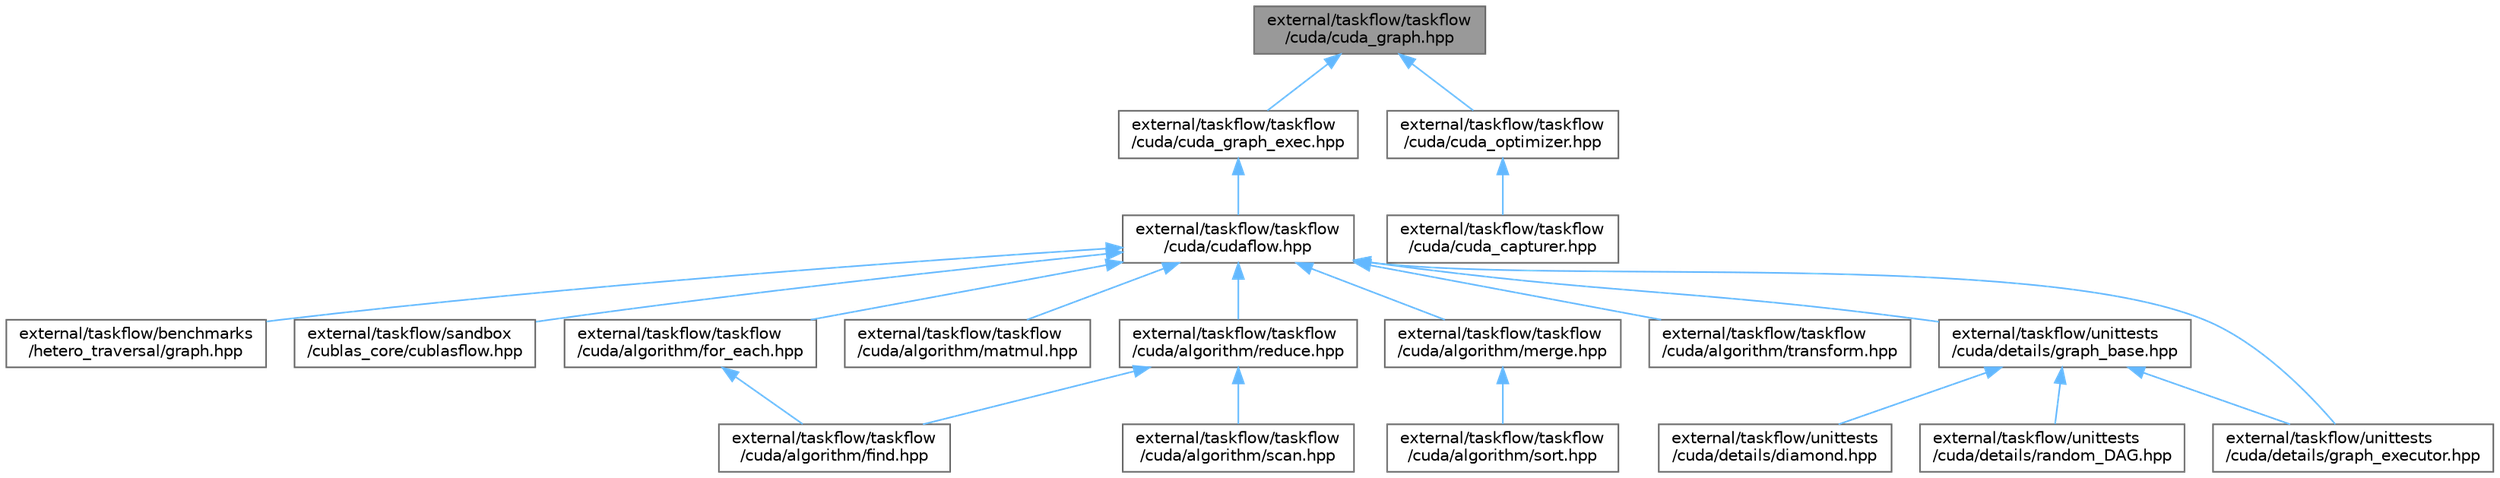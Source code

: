 digraph "external/taskflow/taskflow/cuda/cuda_graph.hpp"
{
 // LATEX_PDF_SIZE
  bgcolor="transparent";
  edge [fontname=Helvetica,fontsize=10,labelfontname=Helvetica,labelfontsize=10];
  node [fontname=Helvetica,fontsize=10,shape=box,height=0.2,width=0.4];
  Node1 [id="Node000001",label="external/taskflow/taskflow\l/cuda/cuda_graph.hpp",height=0.2,width=0.4,color="gray40", fillcolor="grey60", style="filled", fontcolor="black",tooltip=" "];
  Node1 -> Node2 [id="edge1_Node000001_Node000002",dir="back",color="steelblue1",style="solid",tooltip=" "];
  Node2 [id="Node000002",label="external/taskflow/taskflow\l/cuda/cuda_graph_exec.hpp",height=0.2,width=0.4,color="grey40", fillcolor="white", style="filled",URL="$cuda__graph__exec_8hpp.html",tooltip=" "];
  Node2 -> Node3 [id="edge2_Node000002_Node000003",dir="back",color="steelblue1",style="solid",tooltip=" "];
  Node3 [id="Node000003",label="external/taskflow/taskflow\l/cuda/cudaflow.hpp",height=0.2,width=0.4,color="grey40", fillcolor="white", style="filled",URL="$cudaflow_8hpp.html",tooltip="cudaFlow include file"];
  Node3 -> Node4 [id="edge3_Node000003_Node000004",dir="back",color="steelblue1",style="solid",tooltip=" "];
  Node4 [id="Node000004",label="external/taskflow/benchmarks\l/hetero_traversal/graph.hpp",height=0.2,width=0.4,color="grey40", fillcolor="white", style="filled",URL="$benchmarks_2hetero__traversal_2graph_8hpp.html",tooltip=" "];
  Node3 -> Node5 [id="edge4_Node000003_Node000005",dir="back",color="steelblue1",style="solid",tooltip=" "];
  Node5 [id="Node000005",label="external/taskflow/sandbox\l/cublas_core/cublasflow.hpp",height=0.2,width=0.4,color="grey40", fillcolor="white", style="filled",URL="$cublasflow_8hpp.html",tooltip="main cublasFlow include file"];
  Node3 -> Node6 [id="edge5_Node000003_Node000006",dir="back",color="steelblue1",style="solid",tooltip=" "];
  Node6 [id="Node000006",label="external/taskflow/taskflow\l/cuda/algorithm/for_each.hpp",height=0.2,width=0.4,color="grey40", fillcolor="white", style="filled",URL="$taskflow_2cuda_2algorithm_2for__each_8hpp.html",tooltip="cuda parallel-iteration algorithms include file"];
  Node6 -> Node7 [id="edge6_Node000006_Node000007",dir="back",color="steelblue1",style="solid",tooltip=" "];
  Node7 [id="Node000007",label="external/taskflow/taskflow\l/cuda/algorithm/find.hpp",height=0.2,width=0.4,color="grey40", fillcolor="white", style="filled",URL="$cuda_2algorithm_2find_8hpp.html",tooltip="cuda find algorithms include file"];
  Node3 -> Node8 [id="edge7_Node000003_Node000008",dir="back",color="steelblue1",style="solid",tooltip=" "];
  Node8 [id="Node000008",label="external/taskflow/taskflow\l/cuda/algorithm/matmul.hpp",height=0.2,width=0.4,color="grey40", fillcolor="white", style="filled",URL="$matmul_8hpp.html",tooltip=" "];
  Node3 -> Node9 [id="edge8_Node000003_Node000009",dir="back",color="steelblue1",style="solid",tooltip=" "];
  Node9 [id="Node000009",label="external/taskflow/taskflow\l/cuda/algorithm/merge.hpp",height=0.2,width=0.4,color="grey40", fillcolor="white", style="filled",URL="$merge_8hpp.html",tooltip="CUDA merge algorithm include file"];
  Node9 -> Node10 [id="edge9_Node000009_Node000010",dir="back",color="steelblue1",style="solid",tooltip=" "];
  Node10 [id="Node000010",label="external/taskflow/taskflow\l/cuda/algorithm/sort.hpp",height=0.2,width=0.4,color="grey40", fillcolor="white", style="filled",URL="$taskflow_2cuda_2algorithm_2sort_8hpp.html",tooltip="CUDA sort algorithm include file"];
  Node3 -> Node11 [id="edge10_Node000003_Node000011",dir="back",color="steelblue1",style="solid",tooltip=" "];
  Node11 [id="Node000011",label="external/taskflow/taskflow\l/cuda/algorithm/reduce.hpp",height=0.2,width=0.4,color="grey40", fillcolor="white", style="filled",URL="$taskflow_2cuda_2algorithm_2reduce_8hpp.html",tooltip="cuda reduce algorithms include file"];
  Node11 -> Node7 [id="edge11_Node000011_Node000007",dir="back",color="steelblue1",style="solid",tooltip=" "];
  Node11 -> Node12 [id="edge12_Node000011_Node000012",dir="back",color="steelblue1",style="solid",tooltip=" "];
  Node12 [id="Node000012",label="external/taskflow/taskflow\l/cuda/algorithm/scan.hpp",height=0.2,width=0.4,color="grey40", fillcolor="white", style="filled",URL="$taskflow_2cuda_2algorithm_2scan_8hpp.html",tooltip="CUDA scan algorithm include file"];
  Node3 -> Node13 [id="edge13_Node000003_Node000013",dir="back",color="steelblue1",style="solid",tooltip=" "];
  Node13 [id="Node000013",label="external/taskflow/taskflow\l/cuda/algorithm/transform.hpp",height=0.2,width=0.4,color="grey40", fillcolor="white", style="filled",URL="$cuda_2algorithm_2transform_8hpp.html",tooltip="cuda parallel-transform algorithms include file"];
  Node3 -> Node14 [id="edge14_Node000003_Node000014",dir="back",color="steelblue1",style="solid",tooltip=" "];
  Node14 [id="Node000014",label="external/taskflow/unittests\l/cuda/details/graph_base.hpp",height=0.2,width=0.4,color="grey40", fillcolor="white", style="filled",URL="$graph__base_8hpp.html",tooltip=" "];
  Node14 -> Node15 [id="edge15_Node000014_Node000015",dir="back",color="steelblue1",style="solid",tooltip=" "];
  Node15 [id="Node000015",label="external/taskflow/unittests\l/cuda/details/diamond.hpp",height=0.2,width=0.4,color="grey40", fillcolor="white", style="filled",URL="$diamond_8hpp.html",tooltip=" "];
  Node14 -> Node16 [id="edge16_Node000014_Node000016",dir="back",color="steelblue1",style="solid",tooltip=" "];
  Node16 [id="Node000016",label="external/taskflow/unittests\l/cuda/details/graph_executor.hpp",height=0.2,width=0.4,color="grey40", fillcolor="white", style="filled",URL="$graph__executor_8hpp.html",tooltip=" "];
  Node14 -> Node17 [id="edge17_Node000014_Node000017",dir="back",color="steelblue1",style="solid",tooltip=" "];
  Node17 [id="Node000017",label="external/taskflow/unittests\l/cuda/details/random_DAG.hpp",height=0.2,width=0.4,color="grey40", fillcolor="white", style="filled",URL="$random___d_a_g_8hpp.html",tooltip=" "];
  Node3 -> Node16 [id="edge18_Node000003_Node000016",dir="back",color="steelblue1",style="solid",tooltip=" "];
  Node1 -> Node18 [id="edge19_Node000001_Node000018",dir="back",color="steelblue1",style="solid",tooltip=" "];
  Node18 [id="Node000018",label="external/taskflow/taskflow\l/cuda/cuda_optimizer.hpp",height=0.2,width=0.4,color="grey40", fillcolor="white", style="filled",URL="$cuda__optimizer_8hpp.html",tooltip="cudaFlow capturing algorithms include file"];
  Node18 -> Node19 [id="edge20_Node000018_Node000019",dir="back",color="steelblue1",style="solid",tooltip=" "];
  Node19 [id="Node000019",label="external/taskflow/taskflow\l/cuda/cuda_capturer.hpp",height=0.2,width=0.4,color="grey40", fillcolor="white", style="filled",URL="$cuda__capturer_8hpp.html",tooltip="cudaFlow capturer include file"];
}
